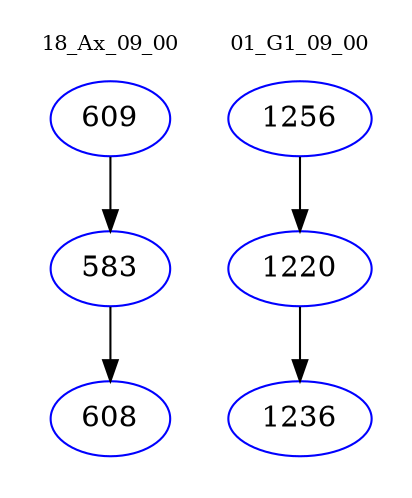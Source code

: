 digraph{
subgraph cluster_0 {
color = white
label = "18_Ax_09_00";
fontsize=10;
T0_609 [label="609", color="blue"]
T0_609 -> T0_583 [color="black"]
T0_583 [label="583", color="blue"]
T0_583 -> T0_608 [color="black"]
T0_608 [label="608", color="blue"]
}
subgraph cluster_1 {
color = white
label = "01_G1_09_00";
fontsize=10;
T1_1256 [label="1256", color="blue"]
T1_1256 -> T1_1220 [color="black"]
T1_1220 [label="1220", color="blue"]
T1_1220 -> T1_1236 [color="black"]
T1_1236 [label="1236", color="blue"]
}
}
